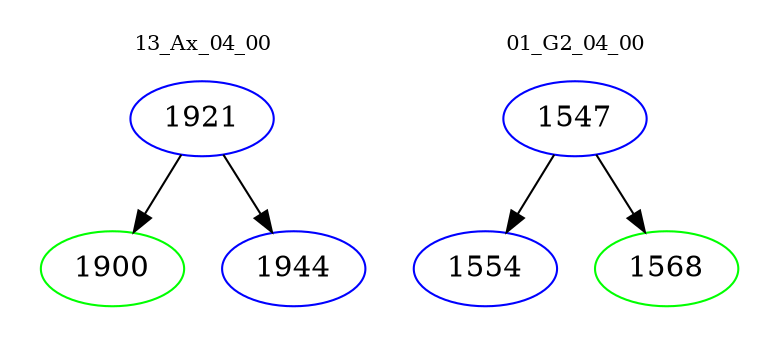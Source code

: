 digraph{
subgraph cluster_0 {
color = white
label = "13_Ax_04_00";
fontsize=10;
T0_1921 [label="1921", color="blue"]
T0_1921 -> T0_1900 [color="black"]
T0_1900 [label="1900", color="green"]
T0_1921 -> T0_1944 [color="black"]
T0_1944 [label="1944", color="blue"]
}
subgraph cluster_1 {
color = white
label = "01_G2_04_00";
fontsize=10;
T1_1547 [label="1547", color="blue"]
T1_1547 -> T1_1554 [color="black"]
T1_1554 [label="1554", color="blue"]
T1_1547 -> T1_1568 [color="black"]
T1_1568 [label="1568", color="green"]
}
}
